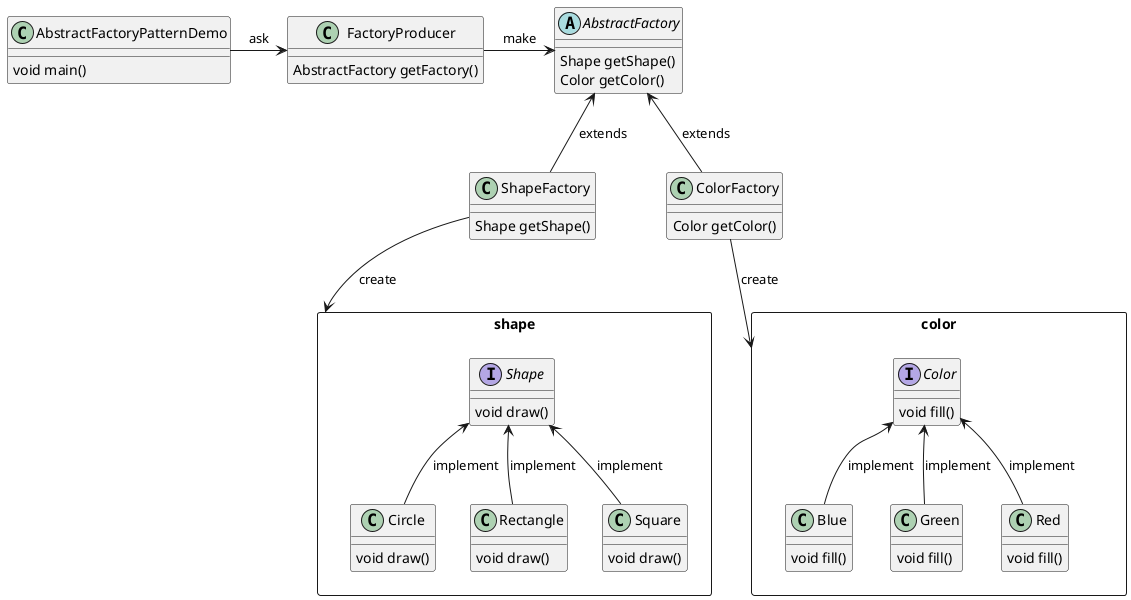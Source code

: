 @startuml Abstarct Factory Pattern

abstract class AbstractFactory {
  Shape getShape()
  Color getColor()
}

FactoryProducer -> AbstractFactory  : make
class FactoryProducer {
  AbstractFactory getFactory()
}

AbstractFactoryPatternDemo -> FactoryProducer : ask
class AbstractFactoryPatternDemo {
  void main()
}

AbstractFactory <-- ShapeFactory : extends
class ShapeFactory {
  Shape getShape()
}

ShapeFactory --> shape : create

package shape <<rectangle>> {
  interface Shape {
    void draw()
  }

  Shape <-- Circle : implement

  class Circle {
    void draw()
  }

  Shape <-- Rectangle : implement
  class Rectangle {
    void draw()
  }

  Shape <-- Square : implement
  class Square {
    void draw()
  }
}


AbstractFactory <-- ColorFactory : extends
class ColorFactory {
  Color getColor()
}

ColorFactory --> color : create

package color <<rectangle>> {
  interface Color {
    void fill()
  }

  Color <-- Blue : implement
  class Blue {
    void fill()
  }

  Color <-- Green : implement
  class Green {
    void fill()
  }

  Color <-- Red : implement
  class Red {
    void fill()
  }
}

@enduml